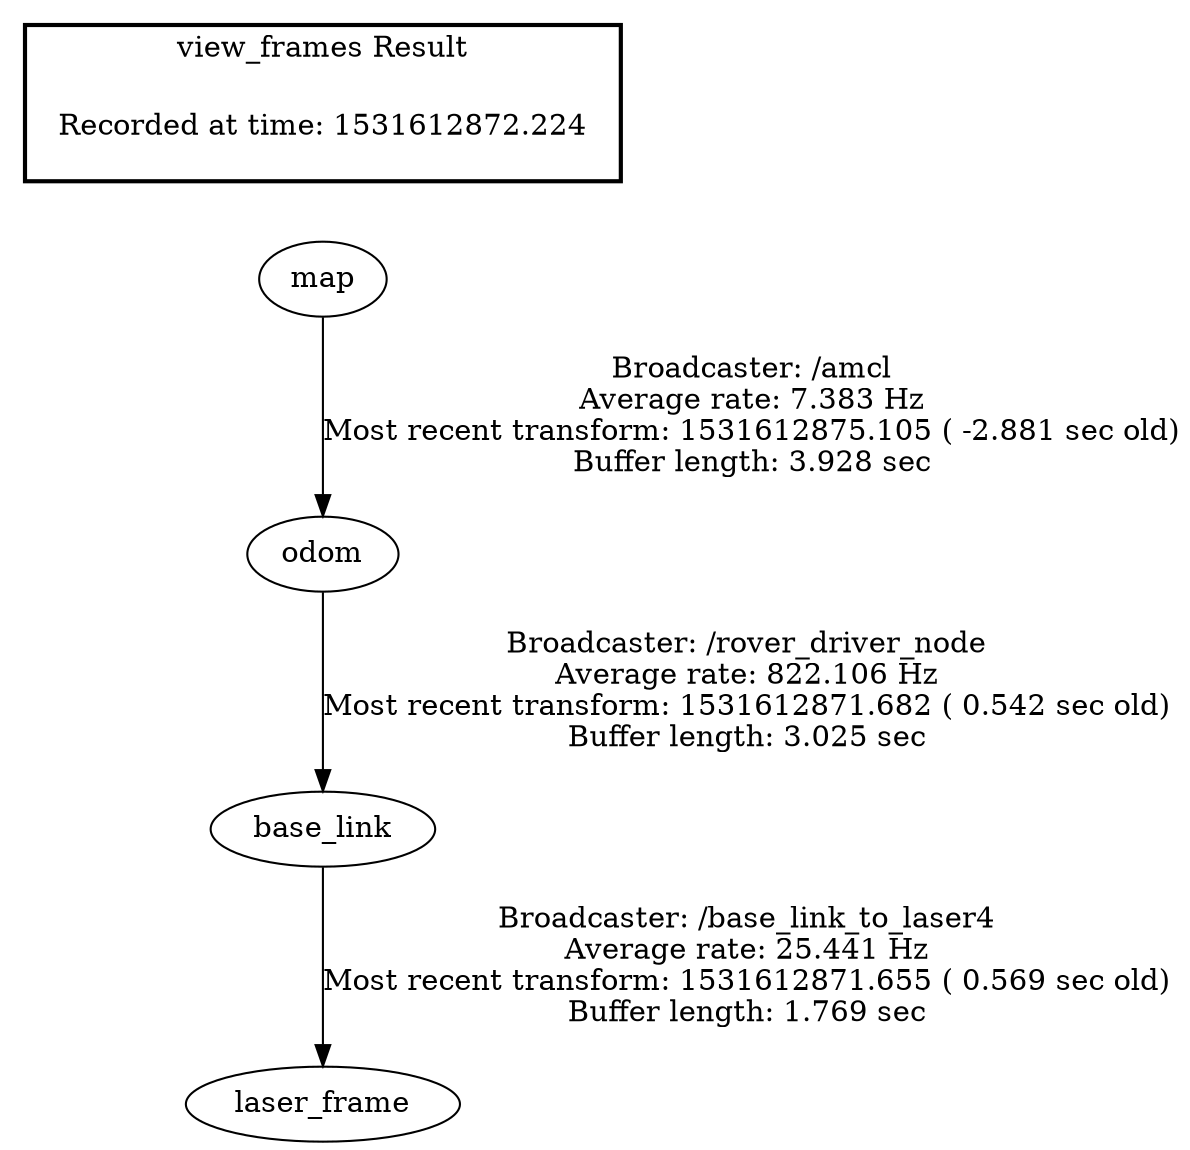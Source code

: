 digraph G {
"map" -> "odom"[label="Broadcaster: /amcl\nAverage rate: 7.383 Hz\nMost recent transform: 1531612875.105 ( -2.881 sec old)\nBuffer length: 3.928 sec\n"];
"odom" -> "base_link"[label="Broadcaster: /rover_driver_node\nAverage rate: 822.106 Hz\nMost recent transform: 1531612871.682 ( 0.542 sec old)\nBuffer length: 3.025 sec\n"];
"base_link" -> "laser_frame"[label="Broadcaster: /base_link_to_laser4\nAverage rate: 25.441 Hz\nMost recent transform: 1531612871.655 ( 0.569 sec old)\nBuffer length: 1.769 sec\n"];
edge [style=invis];
 subgraph cluster_legend { style=bold; color=black; label ="view_frames Result";
"Recorded at time: 1531612872.224"[ shape=plaintext ] ;
 }->"map";
}